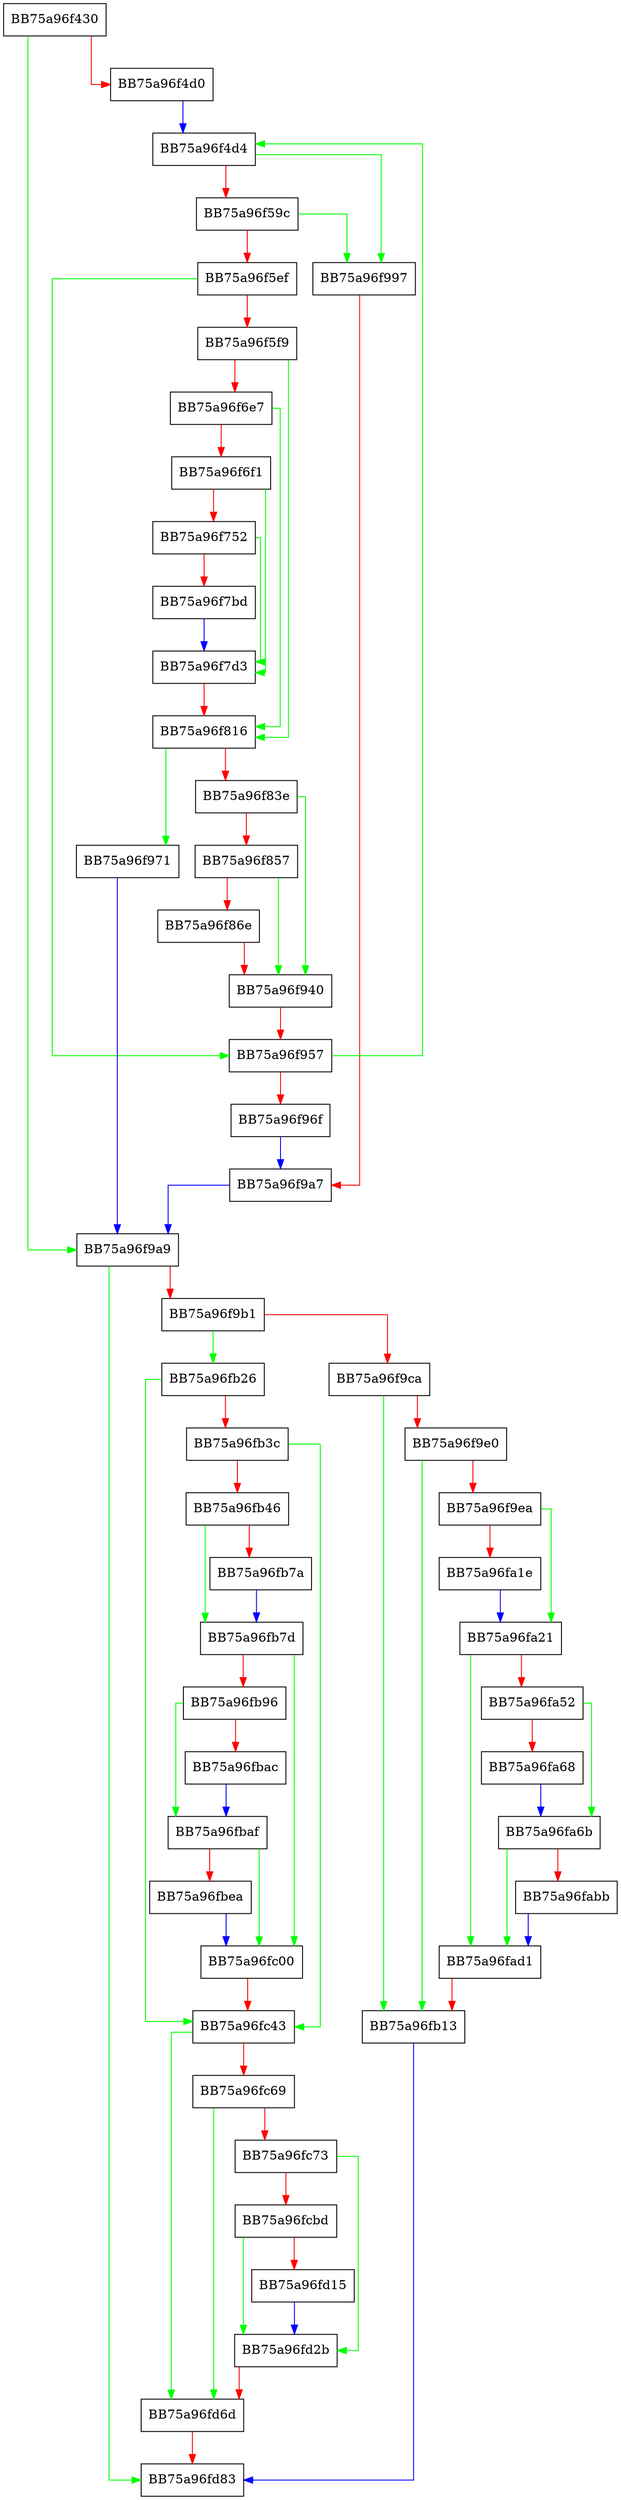 digraph _get_profile_for_current_platform {
  node [shape="box"];
  graph [splines=ortho];
  BB75a96f430 -> BB75a96f9a9 [color="green"];
  BB75a96f430 -> BB75a96f4d0 [color="red"];
  BB75a96f4d0 -> BB75a96f4d4 [color="blue"];
  BB75a96f4d4 -> BB75a96f997 [color="green"];
  BB75a96f4d4 -> BB75a96f59c [color="red"];
  BB75a96f59c -> BB75a96f997 [color="green"];
  BB75a96f59c -> BB75a96f5ef [color="red"];
  BB75a96f5ef -> BB75a96f957 [color="green"];
  BB75a96f5ef -> BB75a96f5f9 [color="red"];
  BB75a96f5f9 -> BB75a96f816 [color="green"];
  BB75a96f5f9 -> BB75a96f6e7 [color="red"];
  BB75a96f6e7 -> BB75a96f816 [color="green"];
  BB75a96f6e7 -> BB75a96f6f1 [color="red"];
  BB75a96f6f1 -> BB75a96f7d3 [color="green"];
  BB75a96f6f1 -> BB75a96f752 [color="red"];
  BB75a96f752 -> BB75a96f7d3 [color="green"];
  BB75a96f752 -> BB75a96f7bd [color="red"];
  BB75a96f7bd -> BB75a96f7d3 [color="blue"];
  BB75a96f7d3 -> BB75a96f816 [color="red"];
  BB75a96f816 -> BB75a96f971 [color="green"];
  BB75a96f816 -> BB75a96f83e [color="red"];
  BB75a96f83e -> BB75a96f940 [color="green"];
  BB75a96f83e -> BB75a96f857 [color="red"];
  BB75a96f857 -> BB75a96f940 [color="green"];
  BB75a96f857 -> BB75a96f86e [color="red"];
  BB75a96f86e -> BB75a96f940 [color="red"];
  BB75a96f940 -> BB75a96f957 [color="red"];
  BB75a96f957 -> BB75a96f4d4 [color="green"];
  BB75a96f957 -> BB75a96f96f [color="red"];
  BB75a96f96f -> BB75a96f9a7 [color="blue"];
  BB75a96f971 -> BB75a96f9a9 [color="blue"];
  BB75a96f997 -> BB75a96f9a7 [color="red"];
  BB75a96f9a7 -> BB75a96f9a9 [color="blue"];
  BB75a96f9a9 -> BB75a96fd83 [color="green"];
  BB75a96f9a9 -> BB75a96f9b1 [color="red"];
  BB75a96f9b1 -> BB75a96fb26 [color="green"];
  BB75a96f9b1 -> BB75a96f9ca [color="red"];
  BB75a96f9ca -> BB75a96fb13 [color="green"];
  BB75a96f9ca -> BB75a96f9e0 [color="red"];
  BB75a96f9e0 -> BB75a96fb13 [color="green"];
  BB75a96f9e0 -> BB75a96f9ea [color="red"];
  BB75a96f9ea -> BB75a96fa21 [color="green"];
  BB75a96f9ea -> BB75a96fa1e [color="red"];
  BB75a96fa1e -> BB75a96fa21 [color="blue"];
  BB75a96fa21 -> BB75a96fad1 [color="green"];
  BB75a96fa21 -> BB75a96fa52 [color="red"];
  BB75a96fa52 -> BB75a96fa6b [color="green"];
  BB75a96fa52 -> BB75a96fa68 [color="red"];
  BB75a96fa68 -> BB75a96fa6b [color="blue"];
  BB75a96fa6b -> BB75a96fad1 [color="green"];
  BB75a96fa6b -> BB75a96fabb [color="red"];
  BB75a96fabb -> BB75a96fad1 [color="blue"];
  BB75a96fad1 -> BB75a96fb13 [color="red"];
  BB75a96fb13 -> BB75a96fd83 [color="blue"];
  BB75a96fb26 -> BB75a96fc43 [color="green"];
  BB75a96fb26 -> BB75a96fb3c [color="red"];
  BB75a96fb3c -> BB75a96fc43 [color="green"];
  BB75a96fb3c -> BB75a96fb46 [color="red"];
  BB75a96fb46 -> BB75a96fb7d [color="green"];
  BB75a96fb46 -> BB75a96fb7a [color="red"];
  BB75a96fb7a -> BB75a96fb7d [color="blue"];
  BB75a96fb7d -> BB75a96fc00 [color="green"];
  BB75a96fb7d -> BB75a96fb96 [color="red"];
  BB75a96fb96 -> BB75a96fbaf [color="green"];
  BB75a96fb96 -> BB75a96fbac [color="red"];
  BB75a96fbac -> BB75a96fbaf [color="blue"];
  BB75a96fbaf -> BB75a96fc00 [color="green"];
  BB75a96fbaf -> BB75a96fbea [color="red"];
  BB75a96fbea -> BB75a96fc00 [color="blue"];
  BB75a96fc00 -> BB75a96fc43 [color="red"];
  BB75a96fc43 -> BB75a96fd6d [color="green"];
  BB75a96fc43 -> BB75a96fc69 [color="red"];
  BB75a96fc69 -> BB75a96fd6d [color="green"];
  BB75a96fc69 -> BB75a96fc73 [color="red"];
  BB75a96fc73 -> BB75a96fd2b [color="green"];
  BB75a96fc73 -> BB75a96fcbd [color="red"];
  BB75a96fcbd -> BB75a96fd2b [color="green"];
  BB75a96fcbd -> BB75a96fd15 [color="red"];
  BB75a96fd15 -> BB75a96fd2b [color="blue"];
  BB75a96fd2b -> BB75a96fd6d [color="red"];
  BB75a96fd6d -> BB75a96fd83 [color="red"];
}